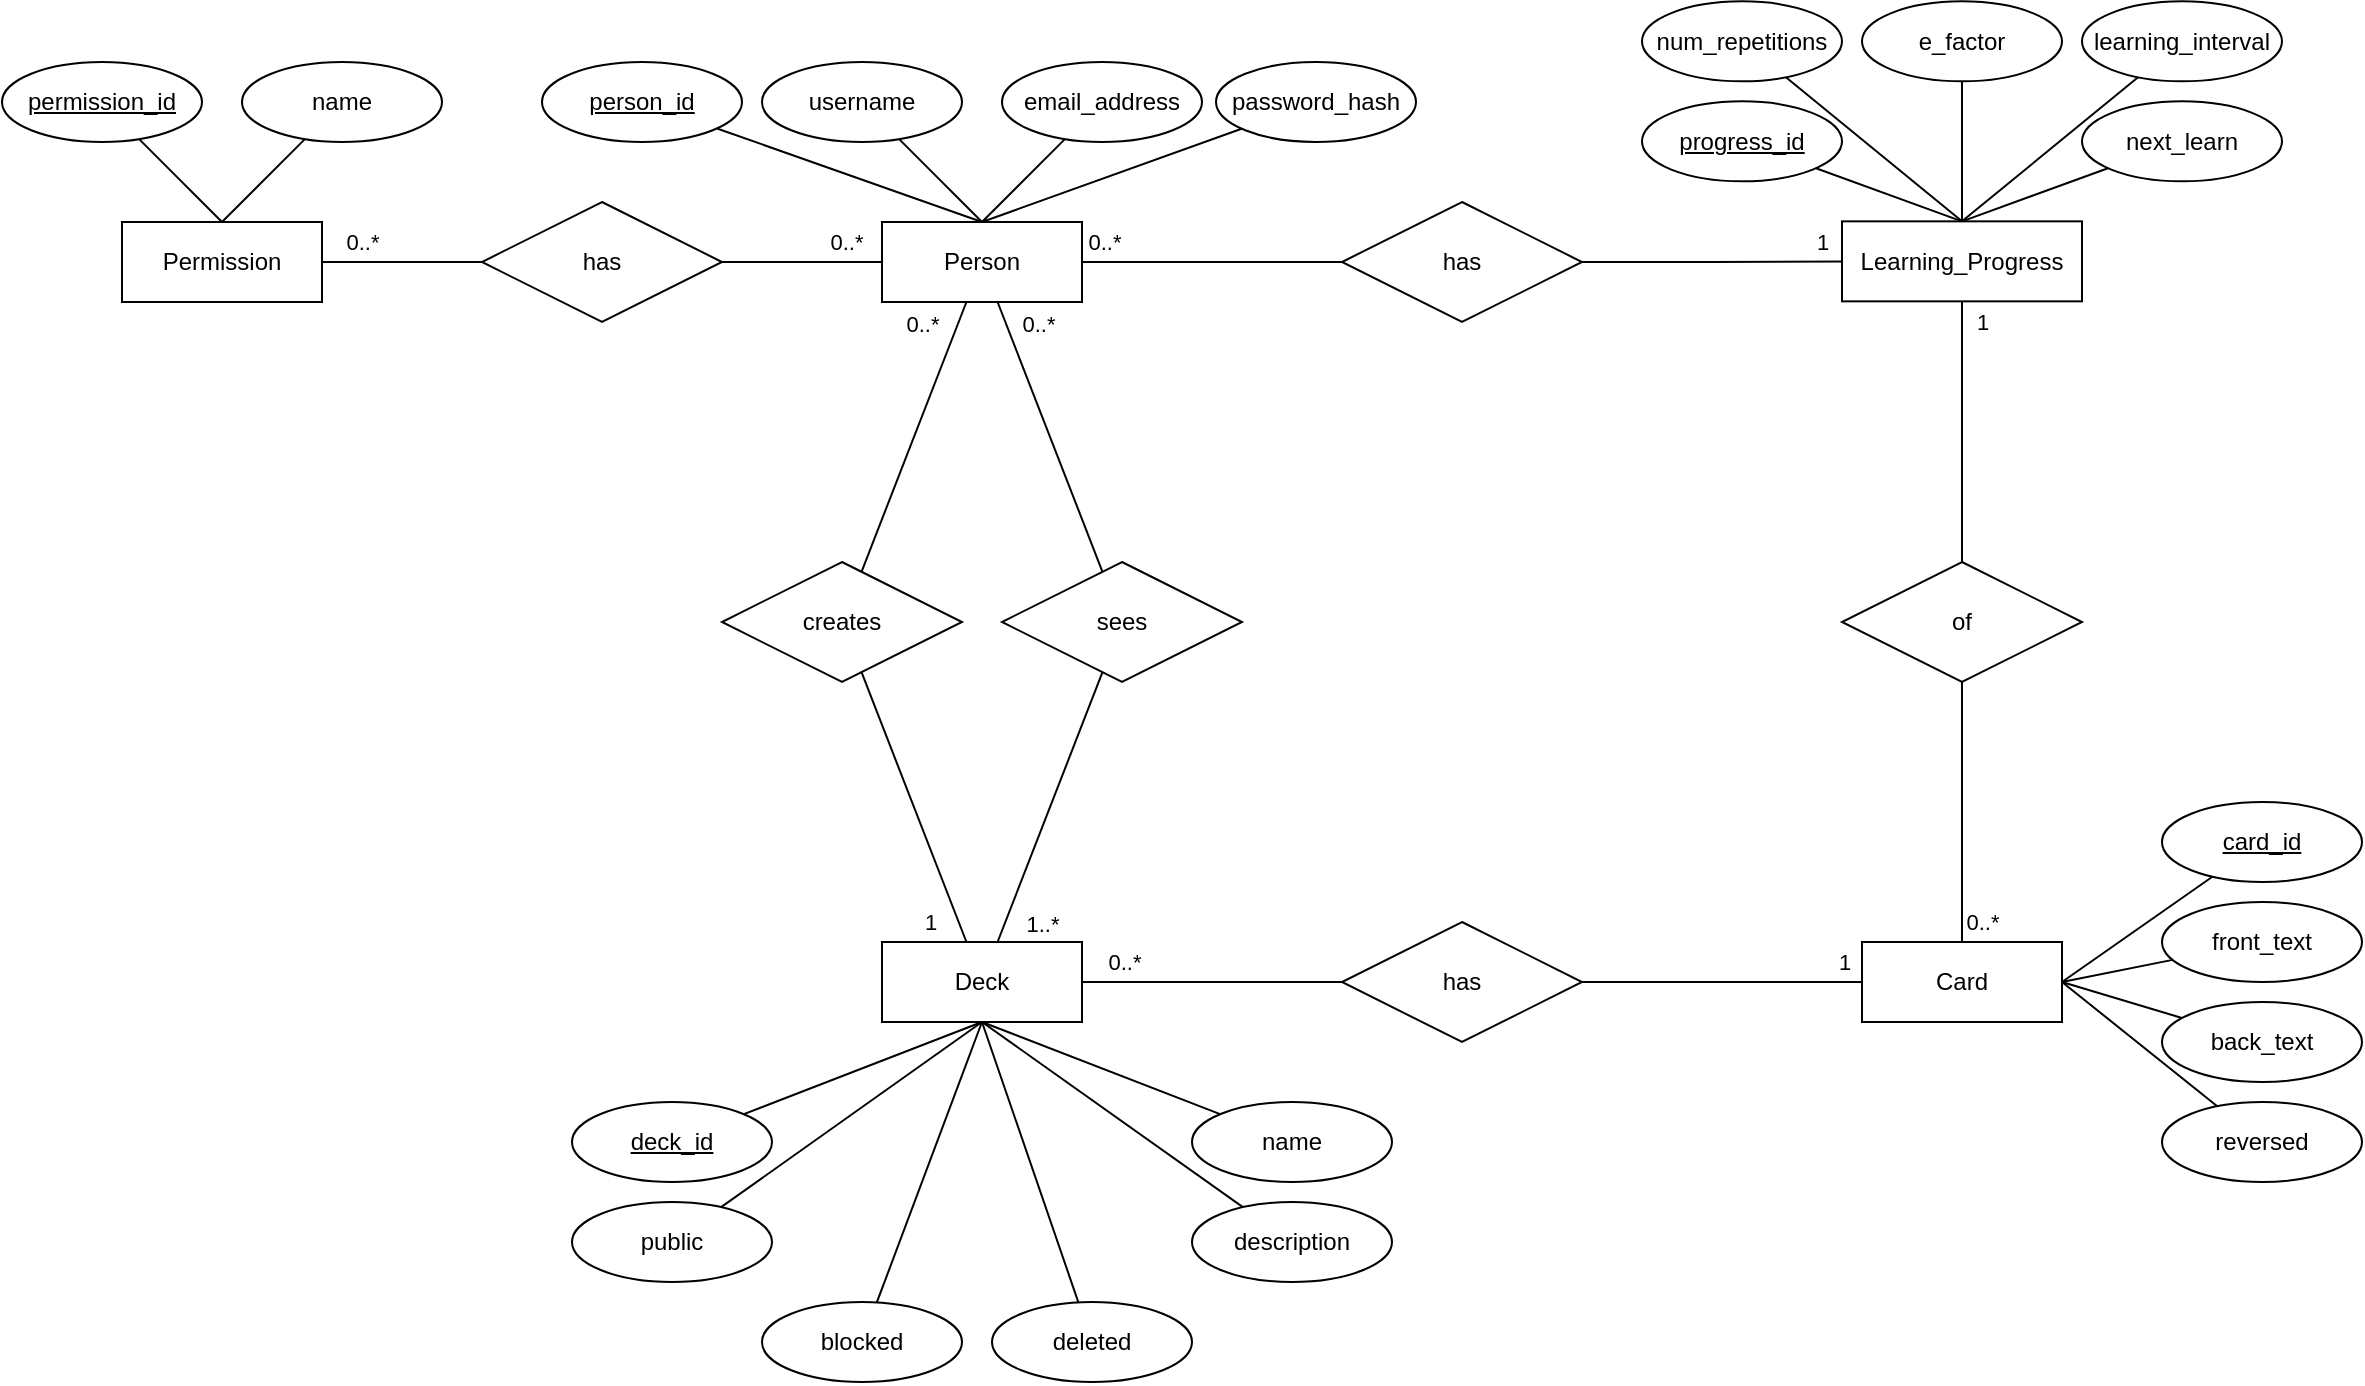 <mxfile version="20.6.0" type="device"><diagram id="R2lEEEUBdFMjLlhIrx00" name="Page-1"><mxGraphModel dx="1422" dy="767" grid="1" gridSize="10" guides="1" tooltips="1" connect="1" arrows="1" fold="1" page="1" pageScale="1" pageWidth="1654" pageHeight="2336" math="0" shadow="0" extFonts="Permanent Marker^https://fonts.googleapis.com/css?family=Permanent+Marker"><root><mxCell id="0"/><mxCell id="1" parent="0"/><mxCell id="GyRYto5-j3rxV7o8gnEK-7" style="rounded=0;orthogonalLoop=1;jettySize=auto;html=1;endArrow=none;endFill=0;exitX=0.5;exitY=0;exitDx=0;exitDy=0;" parent="1" source="GyRYto5-j3rxV7o8gnEK-1" target="GyRYto5-j3rxV7o8gnEK-2" edge="1"><mxGeometry relative="1" as="geometry"/></mxCell><mxCell id="GyRYto5-j3rxV7o8gnEK-8" style="edgeStyle=none;rounded=0;orthogonalLoop=1;jettySize=auto;html=1;endArrow=none;endFill=0;exitX=0.5;exitY=0;exitDx=0;exitDy=0;" parent="1" source="GyRYto5-j3rxV7o8gnEK-1" target="GyRYto5-j3rxV7o8gnEK-3" edge="1"><mxGeometry relative="1" as="geometry"/></mxCell><mxCell id="GyRYto5-j3rxV7o8gnEK-9" style="edgeStyle=none;rounded=0;orthogonalLoop=1;jettySize=auto;html=1;endArrow=none;endFill=0;exitX=0.5;exitY=0;exitDx=0;exitDy=0;" parent="1" source="GyRYto5-j3rxV7o8gnEK-1" target="GyRYto5-j3rxV7o8gnEK-4" edge="1"><mxGeometry relative="1" as="geometry"/></mxCell><mxCell id="GyRYto5-j3rxV7o8gnEK-10" style="edgeStyle=none;rounded=0;orthogonalLoop=1;jettySize=auto;html=1;endArrow=none;endFill=0;exitX=0.5;exitY=0;exitDx=0;exitDy=0;" parent="1" source="GyRYto5-j3rxV7o8gnEK-1" target="GyRYto5-j3rxV7o8gnEK-6" edge="1"><mxGeometry relative="1" as="geometry"/></mxCell><mxCell id="GyRYto5-j3rxV7o8gnEK-18" style="edgeStyle=none;rounded=0;orthogonalLoop=1;jettySize=auto;html=1;entryX=1;entryY=0.5;entryDx=0;entryDy=0;endArrow=none;endFill=0;" parent="1" source="GyRYto5-j3rxV7o8gnEK-1" target="GyRYto5-j3rxV7o8gnEK-17" edge="1"><mxGeometry relative="1" as="geometry"/></mxCell><mxCell id="GyRYto5-j3rxV7o8gnEK-20" value="0..*" style="edgeLabel;html=1;align=center;verticalAlign=middle;resizable=0;points=[];" parent="GyRYto5-j3rxV7o8gnEK-18" vertex="1" connectable="0"><mxGeometry x="-0.55" y="-1" relative="1" as="geometry"><mxPoint y="-9" as="offset"/></mxGeometry></mxCell><mxCell id="GyRYto5-j3rxV7o8gnEK-24" style="edgeStyle=none;rounded=0;orthogonalLoop=1;jettySize=auto;html=1;endArrow=none;endFill=0;" parent="1" source="GyRYto5-j3rxV7o8gnEK-1" target="GyRYto5-j3rxV7o8gnEK-23" edge="1"><mxGeometry relative="1" as="geometry"/></mxCell><mxCell id="GyRYto5-j3rxV7o8gnEK-28" value="0..*" style="edgeLabel;html=1;align=center;verticalAlign=middle;resizable=0;points=[];" parent="GyRYto5-j3rxV7o8gnEK-24" vertex="1" connectable="0"><mxGeometry x="-0.63" y="-1" relative="1" as="geometry"><mxPoint x="11" y="-15" as="offset"/></mxGeometry></mxCell><mxCell id="GyRYto5-j3rxV7o8gnEK-99" style="edgeStyle=none;rounded=0;orthogonalLoop=1;jettySize=auto;html=1;endArrow=none;endFill=0;" parent="1" source="GyRYto5-j3rxV7o8gnEK-1" target="GyRYto5-j3rxV7o8gnEK-98" edge="1"><mxGeometry relative="1" as="geometry"/></mxCell><mxCell id="GyRYto5-j3rxV7o8gnEK-101" value="0..*" style="edgeLabel;html=1;align=center;verticalAlign=middle;resizable=0;points=[];" parent="GyRYto5-j3rxV7o8gnEK-99" vertex="1" connectable="0"><mxGeometry x="-0.692" y="1" relative="1" as="geometry"><mxPoint x="-15" y="-11" as="offset"/></mxGeometry></mxCell><mxCell id="02sVWSpBgsdhTq64AUWr-5" style="edgeStyle=orthogonalEdgeStyle;rounded=0;orthogonalLoop=1;jettySize=auto;html=1;endArrow=none;endFill=0;" edge="1" parent="1" source="GyRYto5-j3rxV7o8gnEK-1" target="02sVWSpBgsdhTq64AUWr-4"><mxGeometry relative="1" as="geometry"/></mxCell><mxCell id="02sVWSpBgsdhTq64AUWr-7" value="0..*" style="edgeLabel;html=1;align=center;verticalAlign=middle;resizable=0;points=[];" vertex="1" connectable="0" parent="02sVWSpBgsdhTq64AUWr-5"><mxGeometry x="-0.341" y="-1" relative="1" as="geometry"><mxPoint x="-32" y="-11" as="offset"/></mxGeometry></mxCell><mxCell id="GyRYto5-j3rxV7o8gnEK-1" value="Person" style="whiteSpace=wrap;html=1;align=center;" parent="1" vertex="1"><mxGeometry x="560" y="280" width="100" height="40" as="geometry"/></mxCell><mxCell id="GyRYto5-j3rxV7o8gnEK-2" value="person_id" style="ellipse;whiteSpace=wrap;html=1;align=center;fontStyle=4;" parent="1" vertex="1"><mxGeometry x="390" y="200" width="100" height="40" as="geometry"/></mxCell><mxCell id="GyRYto5-j3rxV7o8gnEK-3" value="username" style="ellipse;whiteSpace=wrap;html=1;align=center;" parent="1" vertex="1"><mxGeometry x="500" y="200" width="100" height="40" as="geometry"/></mxCell><mxCell id="GyRYto5-j3rxV7o8gnEK-4" value="email_address" style="ellipse;whiteSpace=wrap;html=1;align=center;" parent="1" vertex="1"><mxGeometry x="620" y="200" width="100" height="40" as="geometry"/></mxCell><mxCell id="GyRYto5-j3rxV7o8gnEK-6" value="password_hash" style="ellipse;whiteSpace=wrap;html=1;align=center;" parent="1" vertex="1"><mxGeometry x="727" y="200" width="100" height="40" as="geometry"/></mxCell><mxCell id="GyRYto5-j3rxV7o8gnEK-14" style="edgeStyle=none;rounded=0;orthogonalLoop=1;jettySize=auto;html=1;exitX=0.5;exitY=0;exitDx=0;exitDy=0;endArrow=none;endFill=0;" parent="1" source="GyRYto5-j3rxV7o8gnEK-11" target="GyRYto5-j3rxV7o8gnEK-12" edge="1"><mxGeometry relative="1" as="geometry"/></mxCell><mxCell id="GyRYto5-j3rxV7o8gnEK-15" style="edgeStyle=none;rounded=0;orthogonalLoop=1;jettySize=auto;html=1;exitX=0.5;exitY=0;exitDx=0;exitDy=0;endArrow=none;endFill=0;" parent="1" source="GyRYto5-j3rxV7o8gnEK-11" target="GyRYto5-j3rxV7o8gnEK-13" edge="1"><mxGeometry relative="1" as="geometry"/></mxCell><mxCell id="GyRYto5-j3rxV7o8gnEK-11" value="&lt;div&gt;Permission&lt;/div&gt;" style="whiteSpace=wrap;html=1;align=center;" parent="1" vertex="1"><mxGeometry x="180" y="280" width="100" height="40" as="geometry"/></mxCell><mxCell id="GyRYto5-j3rxV7o8gnEK-12" value="permission_id" style="ellipse;whiteSpace=wrap;html=1;align=center;fontStyle=4;" parent="1" vertex="1"><mxGeometry x="120" y="200" width="100" height="40" as="geometry"/></mxCell><mxCell id="GyRYto5-j3rxV7o8gnEK-13" value="name" style="ellipse;whiteSpace=wrap;html=1;align=center;" parent="1" vertex="1"><mxGeometry x="240" y="200" width="100" height="40" as="geometry"/></mxCell><mxCell id="GyRYto5-j3rxV7o8gnEK-19" style="edgeStyle=none;rounded=0;orthogonalLoop=1;jettySize=auto;html=1;entryX=1;entryY=0.5;entryDx=0;entryDy=0;endArrow=none;endFill=0;" parent="1" source="GyRYto5-j3rxV7o8gnEK-17" target="GyRYto5-j3rxV7o8gnEK-11" edge="1"><mxGeometry relative="1" as="geometry"/></mxCell><mxCell id="GyRYto5-j3rxV7o8gnEK-21" value="0..*" style="edgeLabel;html=1;align=center;verticalAlign=middle;resizable=0;points=[];" parent="GyRYto5-j3rxV7o8gnEK-19" vertex="1" connectable="0"><mxGeometry x="0.775" relative="1" as="geometry"><mxPoint x="11" y="-10" as="offset"/></mxGeometry></mxCell><mxCell id="GyRYto5-j3rxV7o8gnEK-17" value="has" style="shape=rhombus;perimeter=rhombusPerimeter;whiteSpace=wrap;html=1;align=center;" parent="1" vertex="1"><mxGeometry x="360" y="270" width="120" height="60" as="geometry"/></mxCell><mxCell id="02sVWSpBgsdhTq64AUWr-1" style="rounded=0;orthogonalLoop=1;jettySize=auto;html=1;endArrow=none;endFill=0;" edge="1" parent="1" source="GyRYto5-j3rxV7o8gnEK-23" target="GyRYto5-j3rxV7o8gnEK-31"><mxGeometry relative="1" as="geometry"/></mxCell><mxCell id="02sVWSpBgsdhTq64AUWr-2" value="1..*" style="edgeLabel;html=1;align=center;verticalAlign=middle;resizable=0;points=[];" vertex="1" connectable="0" parent="02sVWSpBgsdhTq64AUWr-1"><mxGeometry x="0.341" relative="1" as="geometry"><mxPoint x="5" y="35" as="offset"/></mxGeometry></mxCell><mxCell id="GyRYto5-j3rxV7o8gnEK-23" value="sees" style="shape=rhombus;perimeter=rhombusPerimeter;whiteSpace=wrap;html=1;align=center;" parent="1" vertex="1"><mxGeometry x="620" y="450" width="120" height="60" as="geometry"/></mxCell><mxCell id="GyRYto5-j3rxV7o8gnEK-48" style="edgeStyle=none;rounded=0;orthogonalLoop=1;jettySize=auto;html=1;endArrow=none;endFill=0;" parent="1" source="GyRYto5-j3rxV7o8gnEK-31" target="GyRYto5-j3rxV7o8gnEK-47" edge="1"><mxGeometry relative="1" as="geometry"/></mxCell><mxCell id="GyRYto5-j3rxV7o8gnEK-96" value="0..*" style="edgeLabel;html=1;align=center;verticalAlign=middle;resizable=0;points=[];" parent="GyRYto5-j3rxV7o8gnEK-48" vertex="1" connectable="0"><mxGeometry x="-0.396" y="-1" relative="1" as="geometry"><mxPoint x="-19" y="-11" as="offset"/></mxGeometry></mxCell><mxCell id="GyRYto5-j3rxV7o8gnEK-79" style="edgeStyle=none;rounded=0;orthogonalLoop=1;jettySize=auto;html=1;exitX=0.5;exitY=1;exitDx=0;exitDy=0;endArrow=none;endFill=0;" parent="1" source="GyRYto5-j3rxV7o8gnEK-31" target="GyRYto5-j3rxV7o8gnEK-70" edge="1"><mxGeometry relative="1" as="geometry"/></mxCell><mxCell id="GyRYto5-j3rxV7o8gnEK-31" value="Deck" style="whiteSpace=wrap;html=1;align=center;" parent="1" vertex="1"><mxGeometry x="560" y="640" width="100" height="40" as="geometry"/></mxCell><mxCell id="GyRYto5-j3rxV7o8gnEK-92" style="edgeStyle=none;rounded=0;orthogonalLoop=1;jettySize=auto;html=1;endArrow=none;endFill=0;" parent="1" source="GyRYto5-j3rxV7o8gnEK-37" target="GyRYto5-j3rxV7o8gnEK-91" edge="1"><mxGeometry relative="1" as="geometry"/></mxCell><mxCell id="GyRYto5-j3rxV7o8gnEK-94" value="1" style="edgeLabel;html=1;align=center;verticalAlign=middle;resizable=0;points=[];" parent="GyRYto5-j3rxV7o8gnEK-92" vertex="1" connectable="0"><mxGeometry x="-0.35" y="2" relative="1" as="geometry"><mxPoint x="8" y="-32" as="offset"/></mxGeometry></mxCell><mxCell id="GyRYto5-j3rxV7o8gnEK-37" value="Learning_Progress" style="whiteSpace=wrap;html=1;align=center;" parent="1" vertex="1"><mxGeometry x="1040" y="279.67" width="120" height="40" as="geometry"/></mxCell><mxCell id="GyRYto5-j3rxV7o8gnEK-41" style="edgeStyle=none;rounded=0;orthogonalLoop=1;jettySize=auto;html=1;endArrow=none;endFill=0;entryX=0.5;entryY=0;entryDx=0;entryDy=0;" parent="1" source="GyRYto5-j3rxV7o8gnEK-44" target="GyRYto5-j3rxV7o8gnEK-37" edge="1"><mxGeometry relative="1" as="geometry"><mxPoint x="1000" y="299.67" as="sourcePoint"/></mxGeometry></mxCell><mxCell id="GyRYto5-j3rxV7o8gnEK-44" value="progress_id" style="ellipse;whiteSpace=wrap;html=1;align=center;fontStyle=4;" parent="1" vertex="1"><mxGeometry x="940" y="219.67" width="100" height="40" as="geometry"/></mxCell><mxCell id="GyRYto5-j3rxV7o8gnEK-66" style="edgeStyle=none;rounded=0;orthogonalLoop=1;jettySize=auto;html=1;exitX=1;exitY=0.5;exitDx=0;exitDy=0;endArrow=none;endFill=0;" parent="1" source="GyRYto5-j3rxV7o8gnEK-46" target="GyRYto5-j3rxV7o8gnEK-56" edge="1"><mxGeometry relative="1" as="geometry"/></mxCell><mxCell id="GyRYto5-j3rxV7o8gnEK-67" style="edgeStyle=none;rounded=0;orthogonalLoop=1;jettySize=auto;html=1;exitX=1;exitY=0.5;exitDx=0;exitDy=0;endArrow=none;endFill=0;" parent="1" source="GyRYto5-j3rxV7o8gnEK-46" target="GyRYto5-j3rxV7o8gnEK-62" edge="1"><mxGeometry relative="1" as="geometry"/></mxCell><mxCell id="GyRYto5-j3rxV7o8gnEK-68" style="edgeStyle=none;rounded=0;orthogonalLoop=1;jettySize=auto;html=1;exitX=1;exitY=0.5;exitDx=0;exitDy=0;endArrow=none;endFill=0;" parent="1" source="GyRYto5-j3rxV7o8gnEK-46" target="GyRYto5-j3rxV7o8gnEK-63" edge="1"><mxGeometry relative="1" as="geometry"/></mxCell><mxCell id="GyRYto5-j3rxV7o8gnEK-69" style="edgeStyle=none;rounded=0;orthogonalLoop=1;jettySize=auto;html=1;exitX=1;exitY=0.5;exitDx=0;exitDy=0;endArrow=none;endFill=0;" parent="1" source="GyRYto5-j3rxV7o8gnEK-46" target="GyRYto5-j3rxV7o8gnEK-64" edge="1"><mxGeometry relative="1" as="geometry"/></mxCell><mxCell id="GyRYto5-j3rxV7o8gnEK-46" value="Card" style="whiteSpace=wrap;html=1;align=center;" parent="1" vertex="1"><mxGeometry x="1050" y="640" width="100" height="40" as="geometry"/></mxCell><mxCell id="02sVWSpBgsdhTq64AUWr-9" style="edgeStyle=orthogonalEdgeStyle;rounded=0;orthogonalLoop=1;jettySize=auto;html=1;endArrow=none;endFill=0;entryX=0;entryY=0.5;entryDx=0;entryDy=0;" edge="1" parent="1" source="GyRYto5-j3rxV7o8gnEK-47" target="GyRYto5-j3rxV7o8gnEK-46"><mxGeometry relative="1" as="geometry"><mxPoint x="970" y="660" as="targetPoint"/></mxGeometry></mxCell><mxCell id="02sVWSpBgsdhTq64AUWr-10" value="1" style="edgeLabel;html=1;align=center;verticalAlign=middle;resizable=0;points=[];" vertex="1" connectable="0" parent="02sVWSpBgsdhTq64AUWr-9"><mxGeometry x="0.779" y="-3" relative="1" as="geometry"><mxPoint x="6" y="-13" as="offset"/></mxGeometry></mxCell><mxCell id="GyRYto5-j3rxV7o8gnEK-47" value="has" style="shape=rhombus;perimeter=rhombusPerimeter;whiteSpace=wrap;html=1;align=center;" parent="1" vertex="1"><mxGeometry x="790" y="630" width="120" height="60" as="geometry"/></mxCell><mxCell id="GyRYto5-j3rxV7o8gnEK-56" value="card_id" style="ellipse;whiteSpace=wrap;html=1;align=center;fontStyle=4;" parent="1" vertex="1"><mxGeometry x="1200" y="570" width="100" height="40" as="geometry"/></mxCell><mxCell id="GyRYto5-j3rxV7o8gnEK-62" value="front_text" style="ellipse;whiteSpace=wrap;html=1;align=center;" parent="1" vertex="1"><mxGeometry x="1200" y="620" width="100" height="40" as="geometry"/></mxCell><mxCell id="GyRYto5-j3rxV7o8gnEK-63" value="back_text" style="ellipse;whiteSpace=wrap;html=1;align=center;" parent="1" vertex="1"><mxGeometry x="1200" y="670" width="100" height="40" as="geometry"/></mxCell><mxCell id="GyRYto5-j3rxV7o8gnEK-64" value="reversed" style="ellipse;whiteSpace=wrap;html=1;align=center;" parent="1" vertex="1"><mxGeometry x="1200" y="720" width="100" height="40" as="geometry"/></mxCell><mxCell id="GyRYto5-j3rxV7o8gnEK-70" value="deck_id" style="ellipse;whiteSpace=wrap;html=1;align=center;fontStyle=4;" parent="1" vertex="1"><mxGeometry x="405" y="720" width="100" height="40" as="geometry"/></mxCell><mxCell id="GyRYto5-j3rxV7o8gnEK-81" style="edgeStyle=none;rounded=0;orthogonalLoop=1;jettySize=auto;html=1;entryX=0.5;entryY=1;entryDx=0;entryDy=0;endArrow=none;endFill=0;" parent="1" source="GyRYto5-j3rxV7o8gnEK-71" target="GyRYto5-j3rxV7o8gnEK-31" edge="1"><mxGeometry relative="1" as="geometry"/></mxCell><mxCell id="GyRYto5-j3rxV7o8gnEK-71" value="description" style="ellipse;whiteSpace=wrap;html=1;align=center;" parent="1" vertex="1"><mxGeometry x="715" y="770" width="100" height="40" as="geometry"/></mxCell><mxCell id="GyRYto5-j3rxV7o8gnEK-80" style="edgeStyle=none;rounded=0;orthogonalLoop=1;jettySize=auto;html=1;entryX=0.5;entryY=1;entryDx=0;entryDy=0;endArrow=none;endFill=0;" parent="1" source="GyRYto5-j3rxV7o8gnEK-72" target="GyRYto5-j3rxV7o8gnEK-31" edge="1"><mxGeometry relative="1" as="geometry"/></mxCell><mxCell id="GyRYto5-j3rxV7o8gnEK-72" value="name" style="ellipse;whiteSpace=wrap;html=1;align=center;" parent="1" vertex="1"><mxGeometry x="715" y="720" width="100" height="40" as="geometry"/></mxCell><mxCell id="GyRYto5-j3rxV7o8gnEK-88" style="edgeStyle=none;rounded=0;orthogonalLoop=1;jettySize=auto;html=1;entryX=0.5;entryY=1;entryDx=0;entryDy=0;endArrow=none;endFill=0;" parent="1" source="GyRYto5-j3rxV7o8gnEK-84" target="GyRYto5-j3rxV7o8gnEK-31" edge="1"><mxGeometry relative="1" as="geometry"/></mxCell><mxCell id="GyRYto5-j3rxV7o8gnEK-84" value="blocked" style="ellipse;whiteSpace=wrap;html=1;align=center;" parent="1" vertex="1"><mxGeometry x="500" y="820" width="100" height="40" as="geometry"/></mxCell><mxCell id="GyRYto5-j3rxV7o8gnEK-89" style="edgeStyle=none;rounded=0;orthogonalLoop=1;jettySize=auto;html=1;entryX=0.5;entryY=1;entryDx=0;entryDy=0;endArrow=none;endFill=0;" parent="1" source="GyRYto5-j3rxV7o8gnEK-85" target="GyRYto5-j3rxV7o8gnEK-31" edge="1"><mxGeometry relative="1" as="geometry"/></mxCell><mxCell id="GyRYto5-j3rxV7o8gnEK-85" value="deleted" style="ellipse;whiteSpace=wrap;html=1;align=center;" parent="1" vertex="1"><mxGeometry x="615" y="820" width="100" height="40" as="geometry"/></mxCell><mxCell id="GyRYto5-j3rxV7o8gnEK-87" style="edgeStyle=none;rounded=0;orthogonalLoop=1;jettySize=auto;html=1;entryX=0.5;entryY=1;entryDx=0;entryDy=0;endArrow=none;endFill=0;" parent="1" source="GyRYto5-j3rxV7o8gnEK-86" target="GyRYto5-j3rxV7o8gnEK-31" edge="1"><mxGeometry relative="1" as="geometry"/></mxCell><mxCell id="GyRYto5-j3rxV7o8gnEK-86" value="public" style="ellipse;whiteSpace=wrap;html=1;align=center;" parent="1" vertex="1"><mxGeometry x="405" y="770" width="100" height="40" as="geometry"/></mxCell><mxCell id="GyRYto5-j3rxV7o8gnEK-93" style="edgeStyle=none;rounded=0;orthogonalLoop=1;jettySize=auto;html=1;endArrow=none;endFill=0;" parent="1" source="GyRYto5-j3rxV7o8gnEK-91" target="GyRYto5-j3rxV7o8gnEK-46" edge="1"><mxGeometry relative="1" as="geometry"/></mxCell><mxCell id="GyRYto5-j3rxV7o8gnEK-95" value="0..*" style="edgeLabel;html=1;align=center;verticalAlign=middle;resizable=0;points=[];" parent="GyRYto5-j3rxV7o8gnEK-93" vertex="1" connectable="0"><mxGeometry x="0.61" y="2" relative="1" as="geometry"><mxPoint x="8" y="15" as="offset"/></mxGeometry></mxCell><mxCell id="GyRYto5-j3rxV7o8gnEK-91" value="of" style="shape=rhombus;perimeter=rhombusPerimeter;whiteSpace=wrap;html=1;align=center;" parent="1" vertex="1"><mxGeometry x="1040" y="450" width="120" height="60" as="geometry"/></mxCell><mxCell id="GyRYto5-j3rxV7o8gnEK-100" style="edgeStyle=none;rounded=0;orthogonalLoop=1;jettySize=auto;html=1;endArrow=none;endFill=0;" parent="1" source="GyRYto5-j3rxV7o8gnEK-98" target="GyRYto5-j3rxV7o8gnEK-31" edge="1"><mxGeometry relative="1" as="geometry"/></mxCell><mxCell id="GyRYto5-j3rxV7o8gnEK-102" value="1" style="edgeLabel;html=1;align=center;verticalAlign=middle;resizable=0;points=[];" parent="GyRYto5-j3rxV7o8gnEK-100" vertex="1" connectable="0"><mxGeometry x="0.781" y="-2" relative="1" as="geometry"><mxPoint x="-11" y="4" as="offset"/></mxGeometry></mxCell><mxCell id="GyRYto5-j3rxV7o8gnEK-98" value="creates" style="shape=rhombus;perimeter=rhombusPerimeter;whiteSpace=wrap;html=1;align=center;" parent="1" vertex="1"><mxGeometry x="480" y="450" width="120" height="60" as="geometry"/></mxCell><mxCell id="GyRYto5-j3rxV7o8gnEK-110" style="edgeStyle=none;rounded=0;orthogonalLoop=1;jettySize=auto;html=1;entryX=0.5;entryY=0;entryDx=0;entryDy=0;endArrow=none;endFill=0;" parent="1" source="GyRYto5-j3rxV7o8gnEK-106" target="GyRYto5-j3rxV7o8gnEK-37" edge="1"><mxGeometry relative="1" as="geometry"><mxPoint x="995.014" y="206.987" as="sourcePoint"/></mxGeometry></mxCell><mxCell id="GyRYto5-j3rxV7o8gnEK-106" value="num_repetitions" style="ellipse;whiteSpace=wrap;html=1;align=center;" parent="1" vertex="1"><mxGeometry x="940" y="169.67" width="100" height="40" as="geometry"/></mxCell><mxCell id="GyRYto5-j3rxV7o8gnEK-111" style="edgeStyle=none;rounded=0;orthogonalLoop=1;jettySize=auto;html=1;entryX=0.5;entryY=0;entryDx=0;entryDy=0;endArrow=none;endFill=0;" parent="1" source="GyRYto5-j3rxV7o8gnEK-107" target="GyRYto5-j3rxV7o8gnEK-37" edge="1"><mxGeometry relative="1" as="geometry"/></mxCell><mxCell id="GyRYto5-j3rxV7o8gnEK-107" value="e_factor" style="ellipse;whiteSpace=wrap;html=1;align=center;" parent="1" vertex="1"><mxGeometry x="1050" y="169.67" width="100" height="40" as="geometry"/></mxCell><mxCell id="GyRYto5-j3rxV7o8gnEK-112" style="edgeStyle=none;rounded=0;orthogonalLoop=1;jettySize=auto;html=1;endArrow=none;endFill=0;" parent="1" source="GyRYto5-j3rxV7o8gnEK-108" edge="1"><mxGeometry relative="1" as="geometry"><mxPoint x="1100" y="279.67" as="targetPoint"/></mxGeometry></mxCell><mxCell id="GyRYto5-j3rxV7o8gnEK-108" value="learning_interval" style="ellipse;whiteSpace=wrap;html=1;align=center;" parent="1" vertex="1"><mxGeometry x="1160" y="169.67" width="100" height="40" as="geometry"/></mxCell><mxCell id="GyRYto5-j3rxV7o8gnEK-113" style="edgeStyle=none;rounded=0;orthogonalLoop=1;jettySize=auto;html=1;entryX=0.5;entryY=0;entryDx=0;entryDy=0;endArrow=none;endFill=0;" parent="1" source="GyRYto5-j3rxV7o8gnEK-109" target="GyRYto5-j3rxV7o8gnEK-37" edge="1"><mxGeometry relative="1" as="geometry"/></mxCell><mxCell id="GyRYto5-j3rxV7o8gnEK-109" value="next_learn" style="ellipse;whiteSpace=wrap;html=1;align=center;" parent="1" vertex="1"><mxGeometry x="1160" y="219.67" width="100" height="40" as="geometry"/></mxCell><mxCell id="02sVWSpBgsdhTq64AUWr-6" style="edgeStyle=orthogonalEdgeStyle;rounded=0;orthogonalLoop=1;jettySize=auto;html=1;endArrow=none;endFill=0;" edge="1" parent="1" source="02sVWSpBgsdhTq64AUWr-4" target="GyRYto5-j3rxV7o8gnEK-37"><mxGeometry relative="1" as="geometry"/></mxCell><mxCell id="02sVWSpBgsdhTq64AUWr-8" value="1" style="edgeLabel;html=1;align=center;verticalAlign=middle;resizable=0;points=[];" vertex="1" connectable="0" parent="02sVWSpBgsdhTq64AUWr-6"><mxGeometry x="0.788" y="-1" relative="1" as="geometry"><mxPoint x="4" y="-11" as="offset"/></mxGeometry></mxCell><mxCell id="02sVWSpBgsdhTq64AUWr-4" value="has" style="shape=rhombus;perimeter=rhombusPerimeter;whiteSpace=wrap;html=1;align=center;" vertex="1" parent="1"><mxGeometry x="790" y="270" width="120" height="60" as="geometry"/></mxCell></root></mxGraphModel></diagram></mxfile>